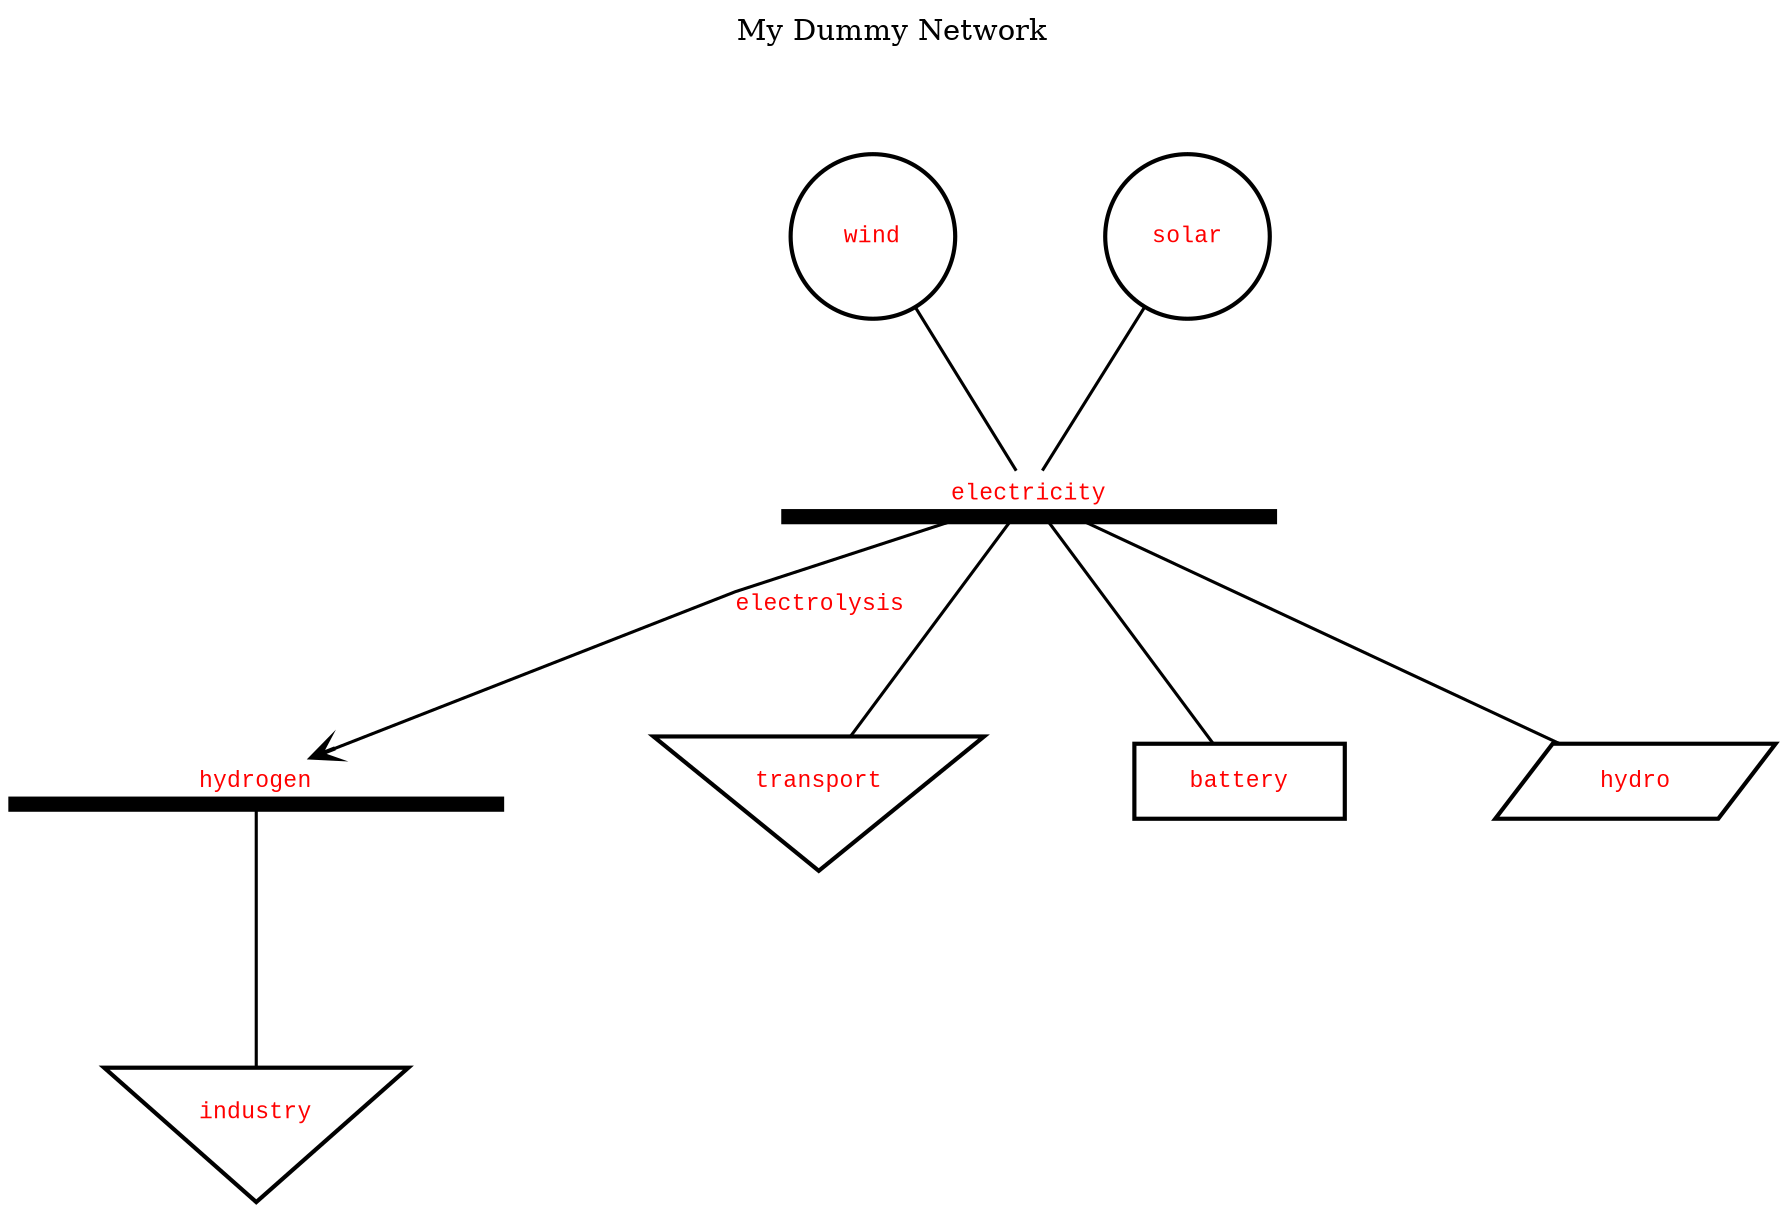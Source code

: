 //
// Generated by PyPSATopo version 1.1.3 (on the 2025/08/27 at 09:26:42) using the following parameters: 
//
//    file_input=None
//    focus=None
//    neighbourhood=0
//    bus_filter=None
//    generator_filter=None
//    load_filter=None
//    store_filter=None
//    storage_unit_filter=None
//    link_filter=None
//    line_filter=None
//    carrier_filter=None
//    negative_efficiency=True
//    broken_missing=False
//    carrier_color=None
//    context=False
//    file_output=topography.svg
//    file_format=svg
//    log=False
//    log_info=False
//    log_warning=False
//

digraph "My Dummy Network"
{
   // digraph layout
   bgcolor = "white"
   labelloc = "t"
   label = "My Dummy Network


           "
   tooltip = "Network: My Dummy Network
Buses: 2 (out of 2)
Generators: 2 (out of 2)
Loads: 2 (out of 2)
Stores: 1 (out of 1)
Storage units: 1 (out of 1)
Links: 1 (out of 1)
Lines: 0 (out of 0)
Snapshots: 1"
   rankdir = "TB"
   ranksep = 1.00
   nodesep = 1.00
   splines = "polyline"
   node [fontname = "Courier New", fontsize = 11.00]
   edge [fontname = "Courier New", fontsize = 11.00]

   // buses (2)
   "electricity (bus)" [label = <<font color = "red">electricity</font>>, tooltip = "Bus: electricity
Carrier: AC
Unit: 
Generators: 2
Loads: 1
Stores: 1
Storage units: 1
Incoming links: 0
Outgoing links: 1
Lines: 0

Power time series: N/A ", shape = "underline", width = 3.30, height = 0.30, style = "setlinewidth(7.30)", color = "black"]
   "hydrogen (bus)" [label = <<font color = "red">hydrogen</font>>, tooltip = "Bus: hydrogen
Carrier: AC
Unit: 
Generators: 0
Loads: 1
Stores: 0
Storage units: 0
Incoming links: 1
Outgoing links: 0
Lines: 0

Power time series: N/A ", shape = "underline", width = 3.30, height = 0.30, style = "setlinewidth(7.30)", color = "black"]

   // generators (2)
   "wind (generator)" [label = <<font color = "red">wind</font>>, tooltip = "Generator: wind
Bus: electricity
Carrier: 
Extendable nominal power: False
Nominal power: 0.00 
Power set: 0.00 
Efficiency: 1.00
Capital cost: 0.00 currency/
Marginal cost: 0.00 currency/h

Optimised nominal power: 0.00 
Power time series: N/A ", shape = "circle", width = 1.10, style = "setlinewidth(2.00)", color = "black"]   "wind (generator)" -> "electricity (bus)" [style = "setlinewidth(1.50)", color = "black", arrowhead = "none"]
   "solar (generator)" [label = <<font color = "red">solar</font>>, tooltip = "Generator: solar
Bus: electricity
Carrier: 
Extendable nominal power: False
Nominal power: 0.00 
Power set: 0.00 
Efficiency: 1.00
Capital cost: 0.00 currency/
Marginal cost: 0.00 currency/h

Optimised nominal power: 0.00 
Power time series: N/A ", shape = "circle", width = 1.10, style = "setlinewidth(2.00)", color = "black"]   "solar (generator)" -> "electricity (bus)" [style = "setlinewidth(1.50)", color = "black", arrowhead = "none"]

   // loads (2)
   "transport (load)" [label = <<font color = "red">transport</font>>, tooltip = "Load: transport
Bus: electricity
Carrier: 
Power set: 0.00 ", shape = "invtriangle", width = 1.50, height = 1.20, style = "setlinewidth(2.00)", color = "black"]   "electricity (bus)" -> "transport (load)" [style = "setlinewidth(1.50)", color = "black", arrowhead = "none"]
   "industry (load)" [label = <<font color = "red">industry</font>>, tooltip = "Load: industry
Bus: hydrogen
Carrier: 
Power set: 0.00 ", shape = "invtriangle", width = 1.50, height = 1.20, style = "setlinewidth(2.00)", color = "black"]   "hydrogen (bus)" -> "industry (load)" [style = "setlinewidth(1.50)", color = "black", arrowhead = "none"]

   // stores (1)
   "battery (store)" [label = <<font color = "red">battery</font>>, tooltip = "Store: battery
Bus: electricity
Carrier: 
Extendable nominal energy: False
Nominal energy: 0.00 h
Power set: 0.00 
Cyclic energy: False
Capital cost: 0.00 currency/
Marginal cost: 0.00 currency/h

Optimised nominal energy: 0.00 h
Energy time series: N/A h
Power time series: N/A ", shape = "box", width = 1.40, style = "setlinewidth(2.00)", color = "black"]   "electricity (bus)" -> "battery (store)" [style = "setlinewidth(1.50)", color = "black", arrowhead = "none"]

   // storage units (1)
   "hydro (storage unit)" [label = <<font color = "red">hydro</font>>, tooltip = "Storage unit: hydro
Bus: electricity
Carrier: 
Extendable nominal power: False
Nominal power: 0.00 
Power set: 0.00 
Charge cyclic state: False
Capital cost: 0.00 currency/
Marginal cost: 0.00 currency/h

Optimised nominal power: 0.00 
Power time series: N/A ", shape = "parallelogram", width = 1.80, style = "setlinewidth(2.00)", color = "black"]   "electricity (bus)" -> "hydro (storage unit)" [style = "setlinewidth(1.50)", color = "black", arrowhead = "none"]

   // links (1)
   "electricity (bus)" -> "hydrogen (bus)" [label = <<font color = "red">electrolysis</font>>, tooltip = "Link: electrolysis
From: electricity (bus0)
To: hydrogen (bus1)
Carrier: 
Extendable nominal power: False
Nominal power: 0.00 MW
Efficiency: 1.00
Capital cost: 0.00 currency/MW
Marginal cost: 0.00 currency/MWh

Optimised nominal power: 0.00 MW
Power time series (p0): N/A MW
Power time series (p1): N/A MW", style = "setlinewidth(1.50)", color = "black", arrowhead = "vee", arrowsize = 1.20]

   // multi-link trunks (0)

   // multi-link branches (0)

   // lines (0)
}

